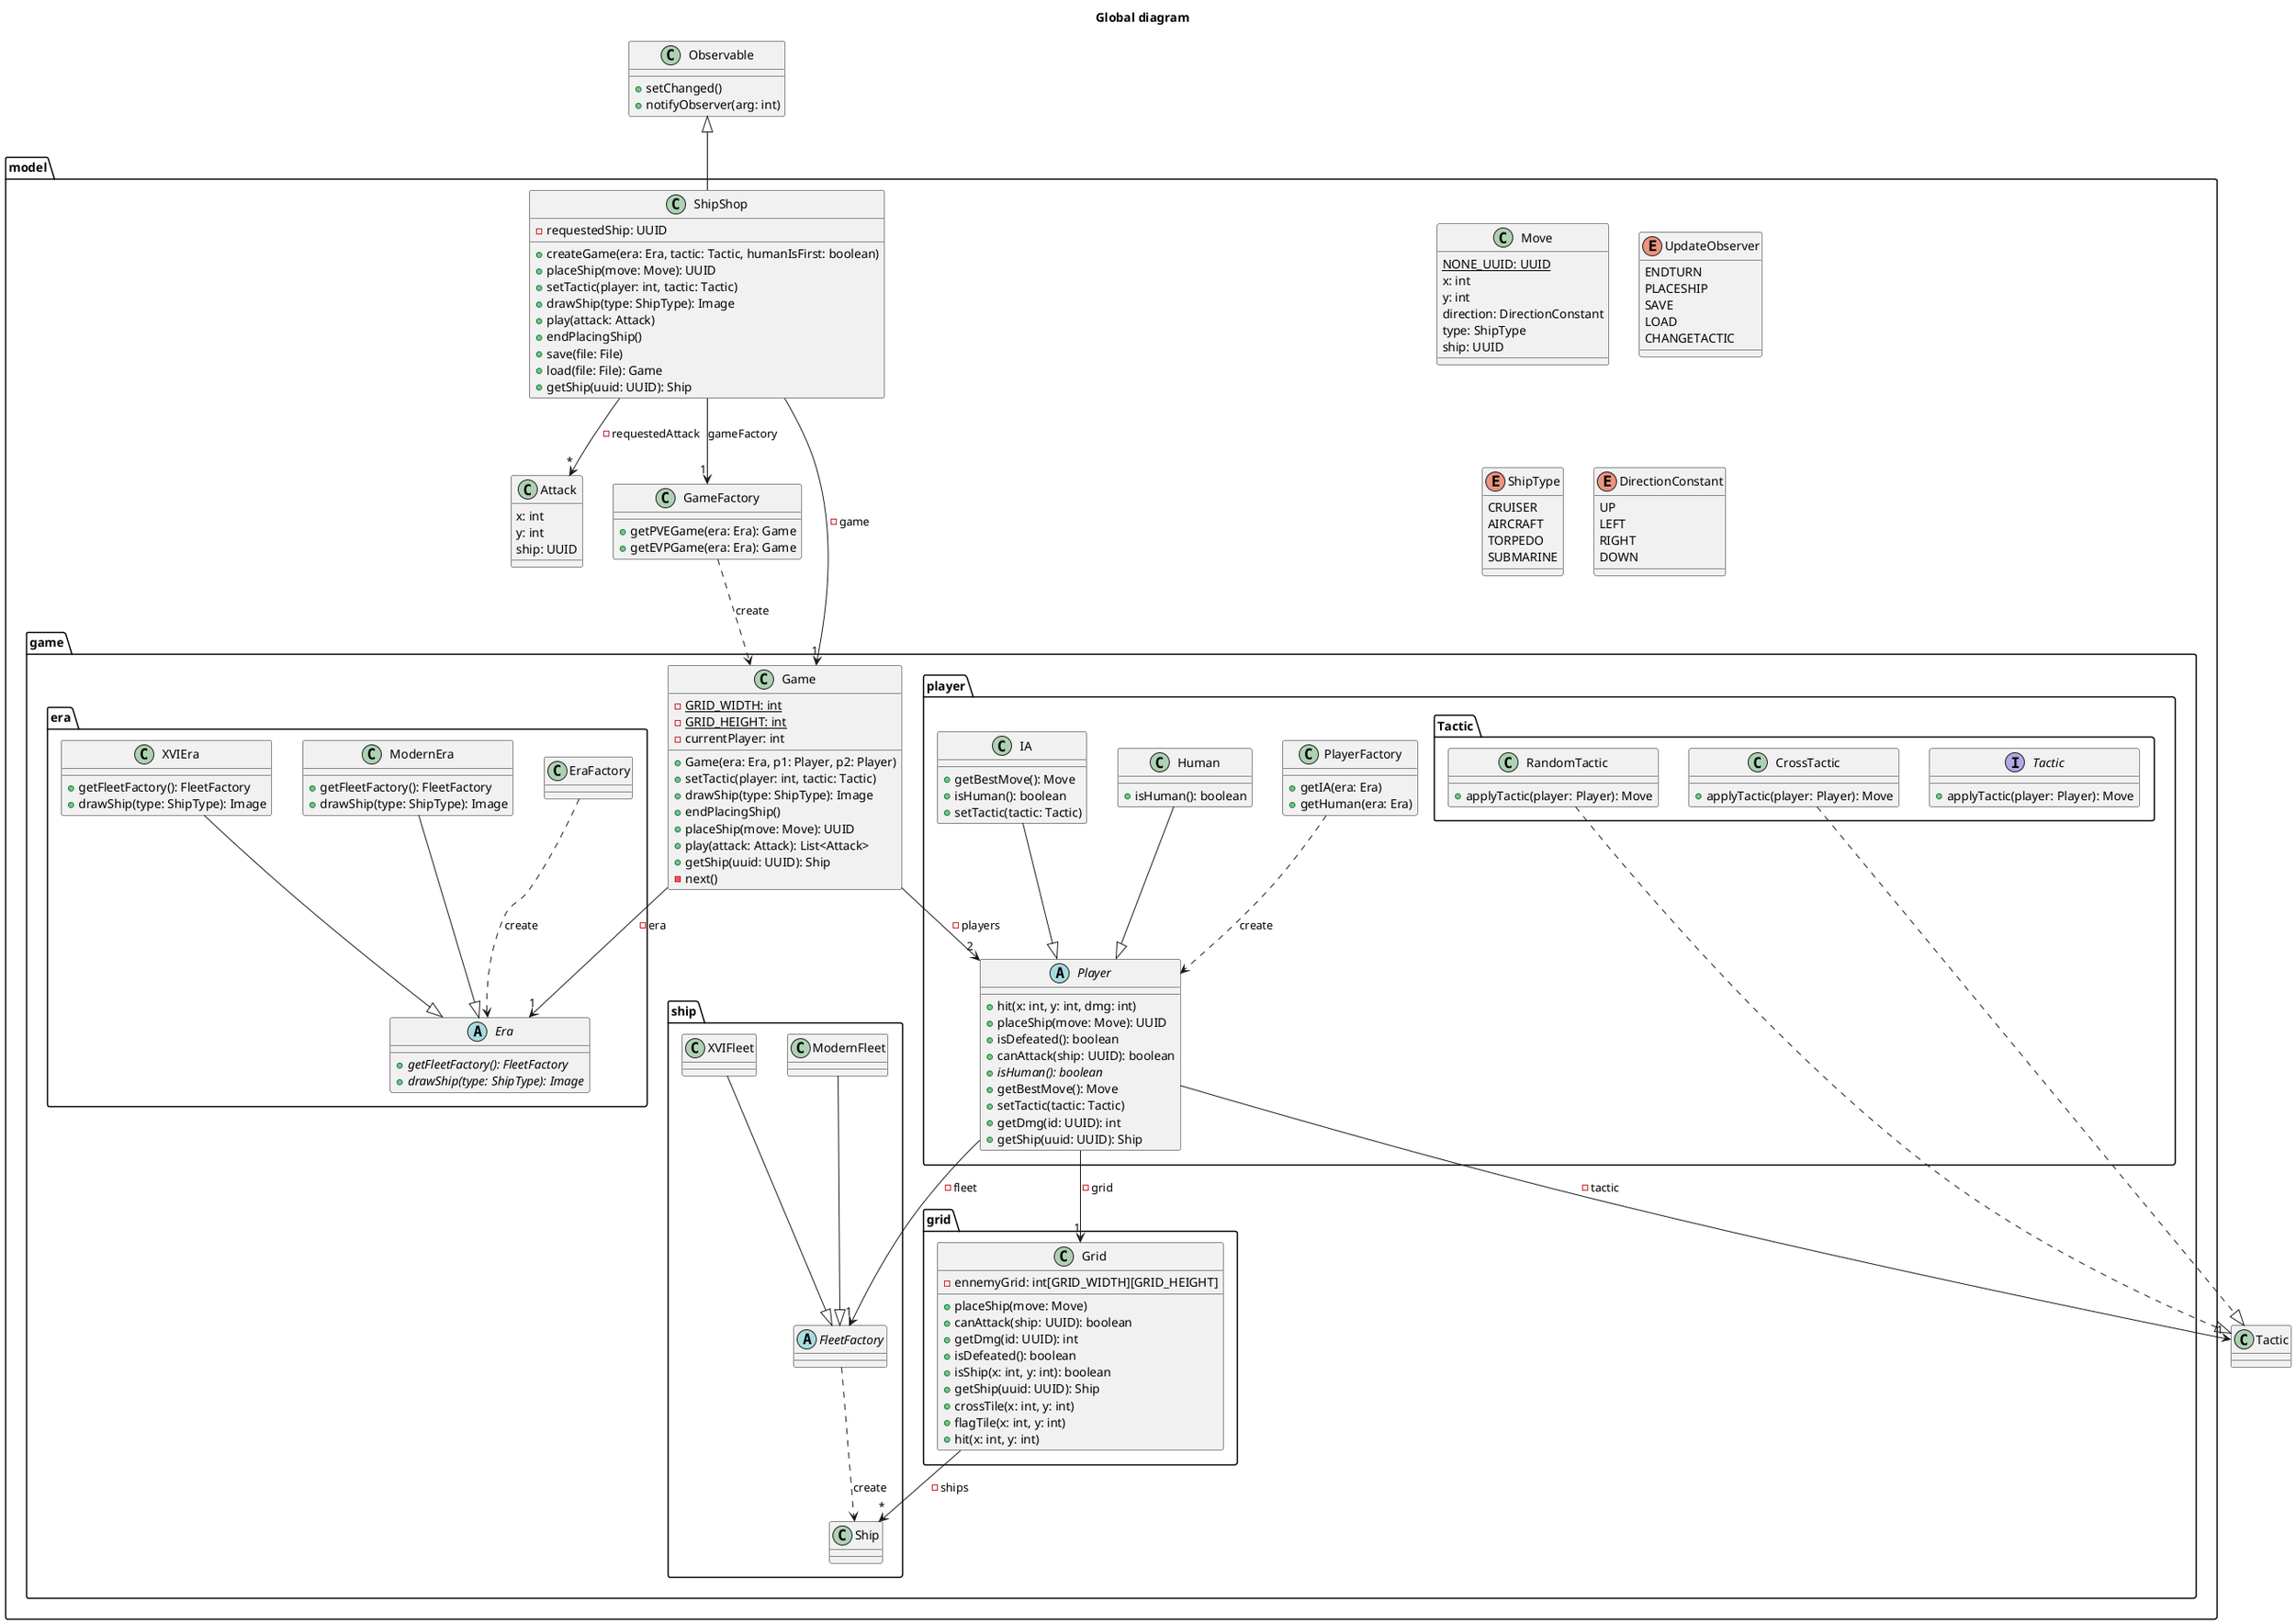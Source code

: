 @startuml

title Global diagram

class Observable{
    + setChanged()
    + notifyObserver(arg: int)
}

package model{

    class Move{
        {static} NONE_UUID: UUID
        x: int
        y: int
        direction: DirectionConstant
        type: ShipType
        ship: UUID
    }

    class Attack{
        x: int
        y: int
        ship: UUID
    }

    class GameFactory{
        + getPVEGame(era: Era): Game
        + getEVPGame(era: Era): Game
    }

    enum UpdateObserver{
        ENDTURN
        PLACESHIP
        SAVE
        LOAD
        CHANGETACTIC
    }

    enum ShipType{
        CRUISER
        AIRCRAFT
        TORPEDO
        SUBMARINE
    }

    enum DirectionConstant{
        UP
        LEFT
        RIGHT
        DOWN
    }

    class ShipShop{
        - requestedShip: UUID
        + createGame(era: Era, tactic: Tactic, humanIsFirst: boolean)
        + placeShip(move: Move): UUID
        + setTactic(player: int, tactic: Tactic)
        + drawShip(type: ShipType): Image
        + play(attack: Attack)
        + endPlacingShip()
        + save(file: File)
        + load(file: File): Game
        + getShip(uuid: UUID): Ship
    }

    package game{

        package era{

            class EraFactory{

            }

            abstract Era{
                + {abstract} getFleetFactory(): FleetFactory
                + {abstract} drawShip(type: ShipType): Image
            }

            class ModernEra{
                + getFleetFactory(): FleetFactory
                + drawShip(type: ShipType): Image
            }

            class XVIEra{
                + getFleetFactory(): FleetFactory
                + drawShip(type: ShipType): Image
            }

        }

        class Game{
            - {static} GRID_WIDTH: int
            - {static} GRID_HEIGHT: int
            - currentPlayer: int
            + Game(era: Era, p1: Player, p2: Player)
            + setTactic(player: int, tactic: Tactic)
            + drawShip(type: ShipType): Image
            + endPlacingShip()
            + placeShip(move: Move): UUID
            + play(attack: Attack): List<Attack>
            + getShip(uuid: UUID): Ship
            - next()
        }

        package grid{

            class Grid{
                - ennemyGrid: int[GRID_WIDTH][GRID_HEIGHT]
                + placeShip(move: Move)
                + canAttack(ship: UUID): boolean
                + getDmg(id: UUID): int
                + isDefeated(): boolean
                + isShip(x: int, y: int): boolean
                + getShip(uuid: UUID): Ship
                + crossTile(x: int, y: int)
                + flagTile(x: int, y: int)
                + hit(x: int, y: int)
            }

        }

        package ship{

            class Ship{

            }

            abstract FleetFactory{

            }

            class ModernFleet{

            }

            class XVIFleet{

            }

        }




        package player{

            class PlayerFactory{
                + getIA(era: Era)
                + getHuman(era: Era)
            }

            abstract Player{
                + hit(x: int, y: int, dmg: int)
                + placeShip(move: Move): UUID
                + isDefeated(): boolean
                + canAttack(ship: UUID): boolean
                + {abstract} isHuman(): boolean
                + getBestMove(): Move
                + setTactic(tactic: Tactic)
                + getDmg(id: UUID): int
                + getShip(uuid: UUID): Ship
            }

            class Human{
                + isHuman(): boolean
            }

            class IA{
                + getBestMove(): Move
                + isHuman(): boolean
                + setTactic(tactic: Tactic)
            }

            package Tactic{

                interface Tactic{
                    + applyTactic(player: Player): Move
                }

                class RandomTactic{
                    + applyTactic(player: Player): Move
                }

                class CrossTactic{
                    + applyTactic(player: Player): Move
                }

            }

        }

    }

}


ShipShop --> "1" GameFactory: gameFactory
ShipShop --> "1" Game: - game
ShipShop -up-|> Observable

GameFactory ..> Game: create

Game --> "2" Player: - players

Grid --> "*" Ship: - ships

FleetFactory ..> Ship: "create"

PlayerFactory ..>  Player: "create"

Player --> "1" FleetFactory: - fleet
Player --> "1" Grid: - grid

ModernFleet --|> FleetFactory
XVIFleet --|> FleetFactory

Human --|> Player

IA --|> Player
Player --> "1" Tactic: - tactic

RandomTactic ..|> Tactic
CrossTactic ..|> Tactic

Game --> "1" Era: - era
EraFactory ..> Era: create

ShipShop --> "*" Attack: - requestedAttack

ModernEra --|> Era
XVIEra --|> Era

@enduml